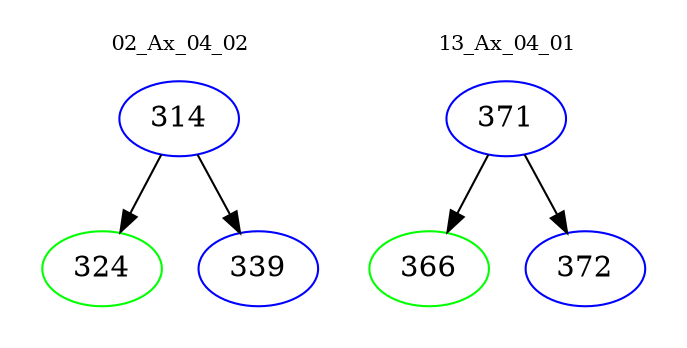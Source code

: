 digraph{
subgraph cluster_0 {
color = white
label = "02_Ax_04_02";
fontsize=10;
T0_314 [label="314", color="blue"]
T0_314 -> T0_324 [color="black"]
T0_324 [label="324", color="green"]
T0_314 -> T0_339 [color="black"]
T0_339 [label="339", color="blue"]
}
subgraph cluster_1 {
color = white
label = "13_Ax_04_01";
fontsize=10;
T1_371 [label="371", color="blue"]
T1_371 -> T1_366 [color="black"]
T1_366 [label="366", color="green"]
T1_371 -> T1_372 [color="black"]
T1_372 [label="372", color="blue"]
}
}
